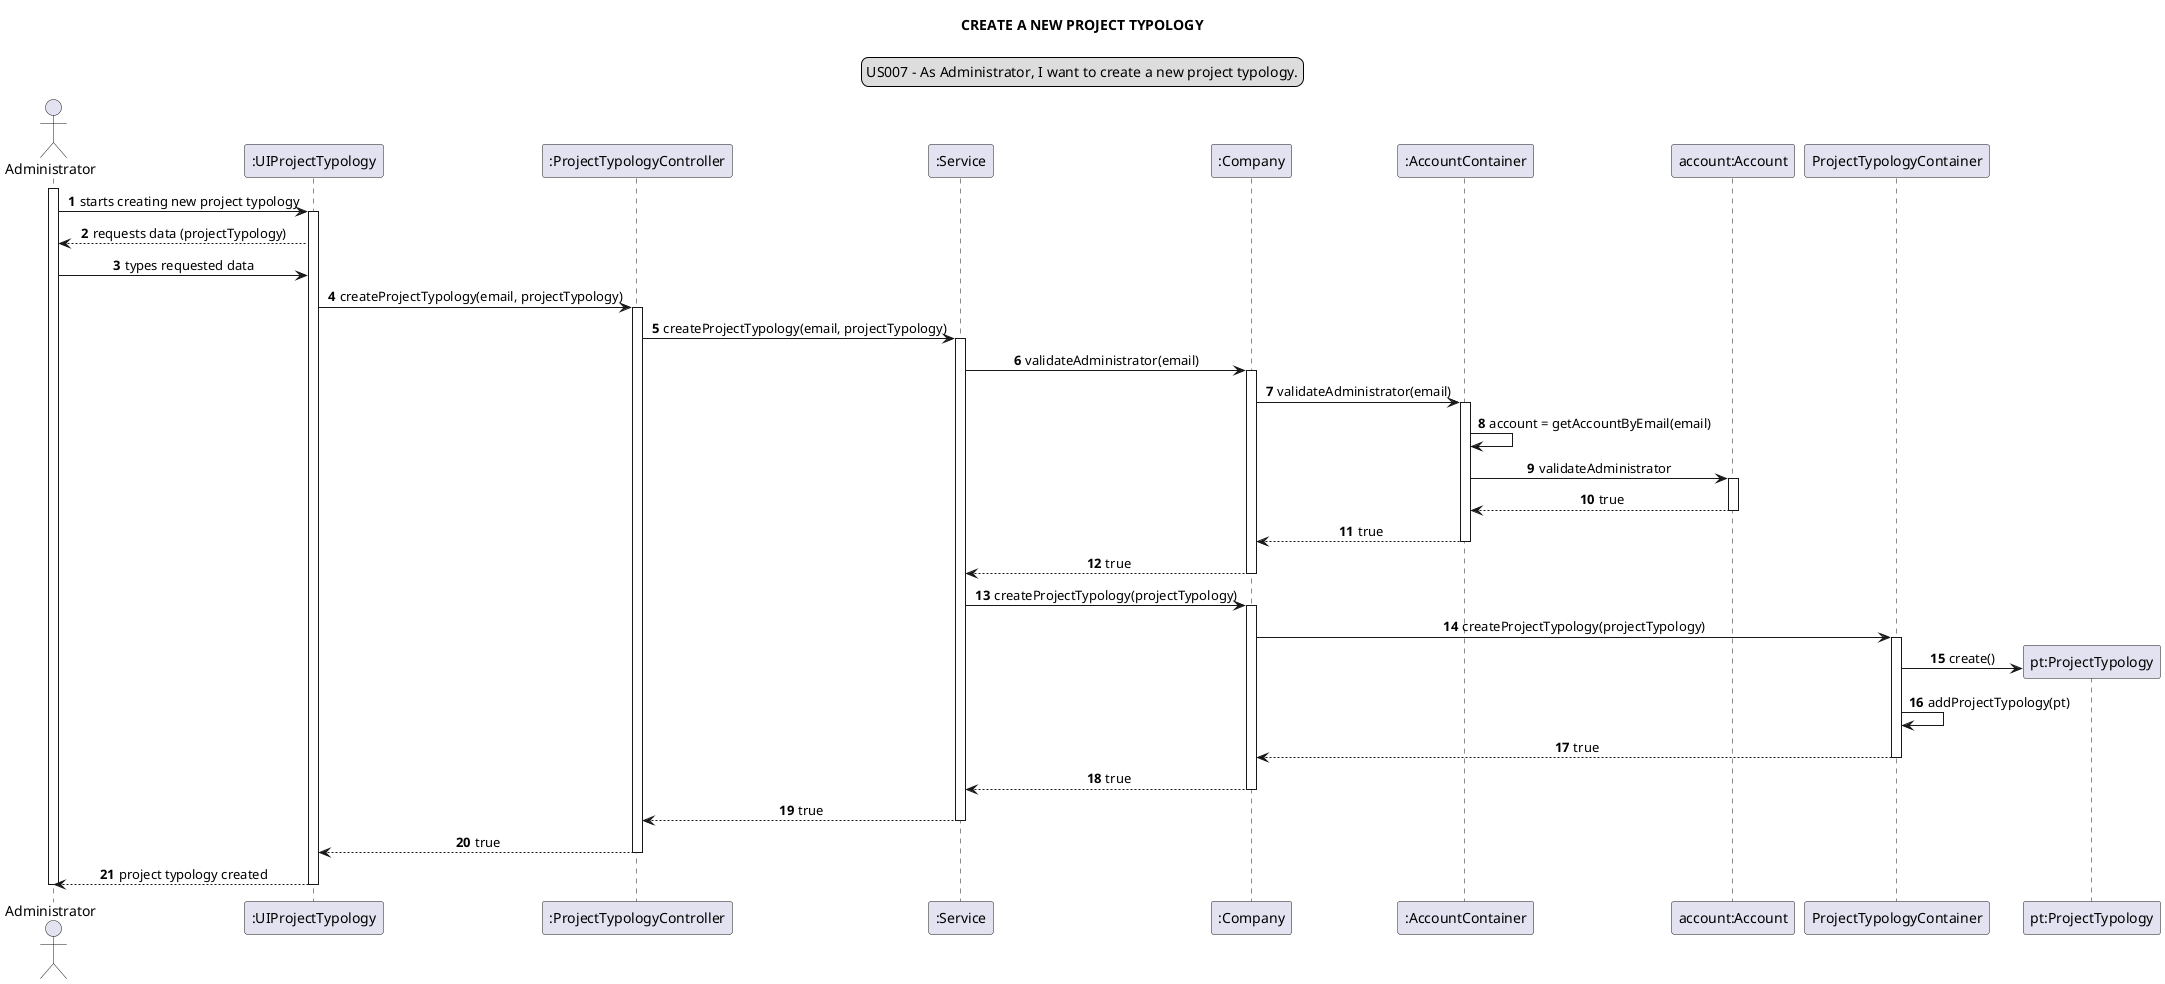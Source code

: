 @startuml
'https://plantuml.com/sequence-diagram

autonumber
skinparam sequenceMessageAlign center
title CREATE A NEW PROJECT TYPOLOGY
legend top
US007 - As Administrator, I want to create a new project typology.
end legend

actor Administrator as a
participant ":UIProjectTypology" as ui
participant ":ProjectTypologyController" as ct
participant ":Service" as sv
participant ":Company" as c
participant ":AccountContainer" as acc
participant "account:Account" as ac
participant "ProjectTypologyContainer" as ptc
participant "pt:ProjectTypology" as pty


activate a
a -> ui: starts creating new project typology
activate ui
ui --> a: requests data (projectTypology)
a -> ui: types requested data
ui -> ct: createProjectTypology(email, projectTypology)
activate ct
ct -> sv: createProjectTypology(email, projectTypology)
activate sv
sv -> c: validateAdministrator(email)
activate c
c -> acc: validateAdministrator(email)
activate acc
acc -> acc: account = getAccountByEmail(email)
acc -> ac: validateAdministrator
activate ac
ac --> acc: true
deactivate ac
acc --> c: true
deactivate acc
c --> sv: true
deactivate c
sv -> c: createProjectTypology(projectTypology)
activate c
c -> ptc: createProjectTypology(projectTypology)
activate ptc
create pty
ptc -> pty: create()
ptc -> ptc: addProjectTypology(pt)
ptc --> c: true
deactivate ptc
c --> sv: true
deactivate c
sv --> ct: true
deactivate sv
ct --> ui: true
deactivate ct
ui --> a: project typology created
deactivate ui
deactivate a
@enduml

